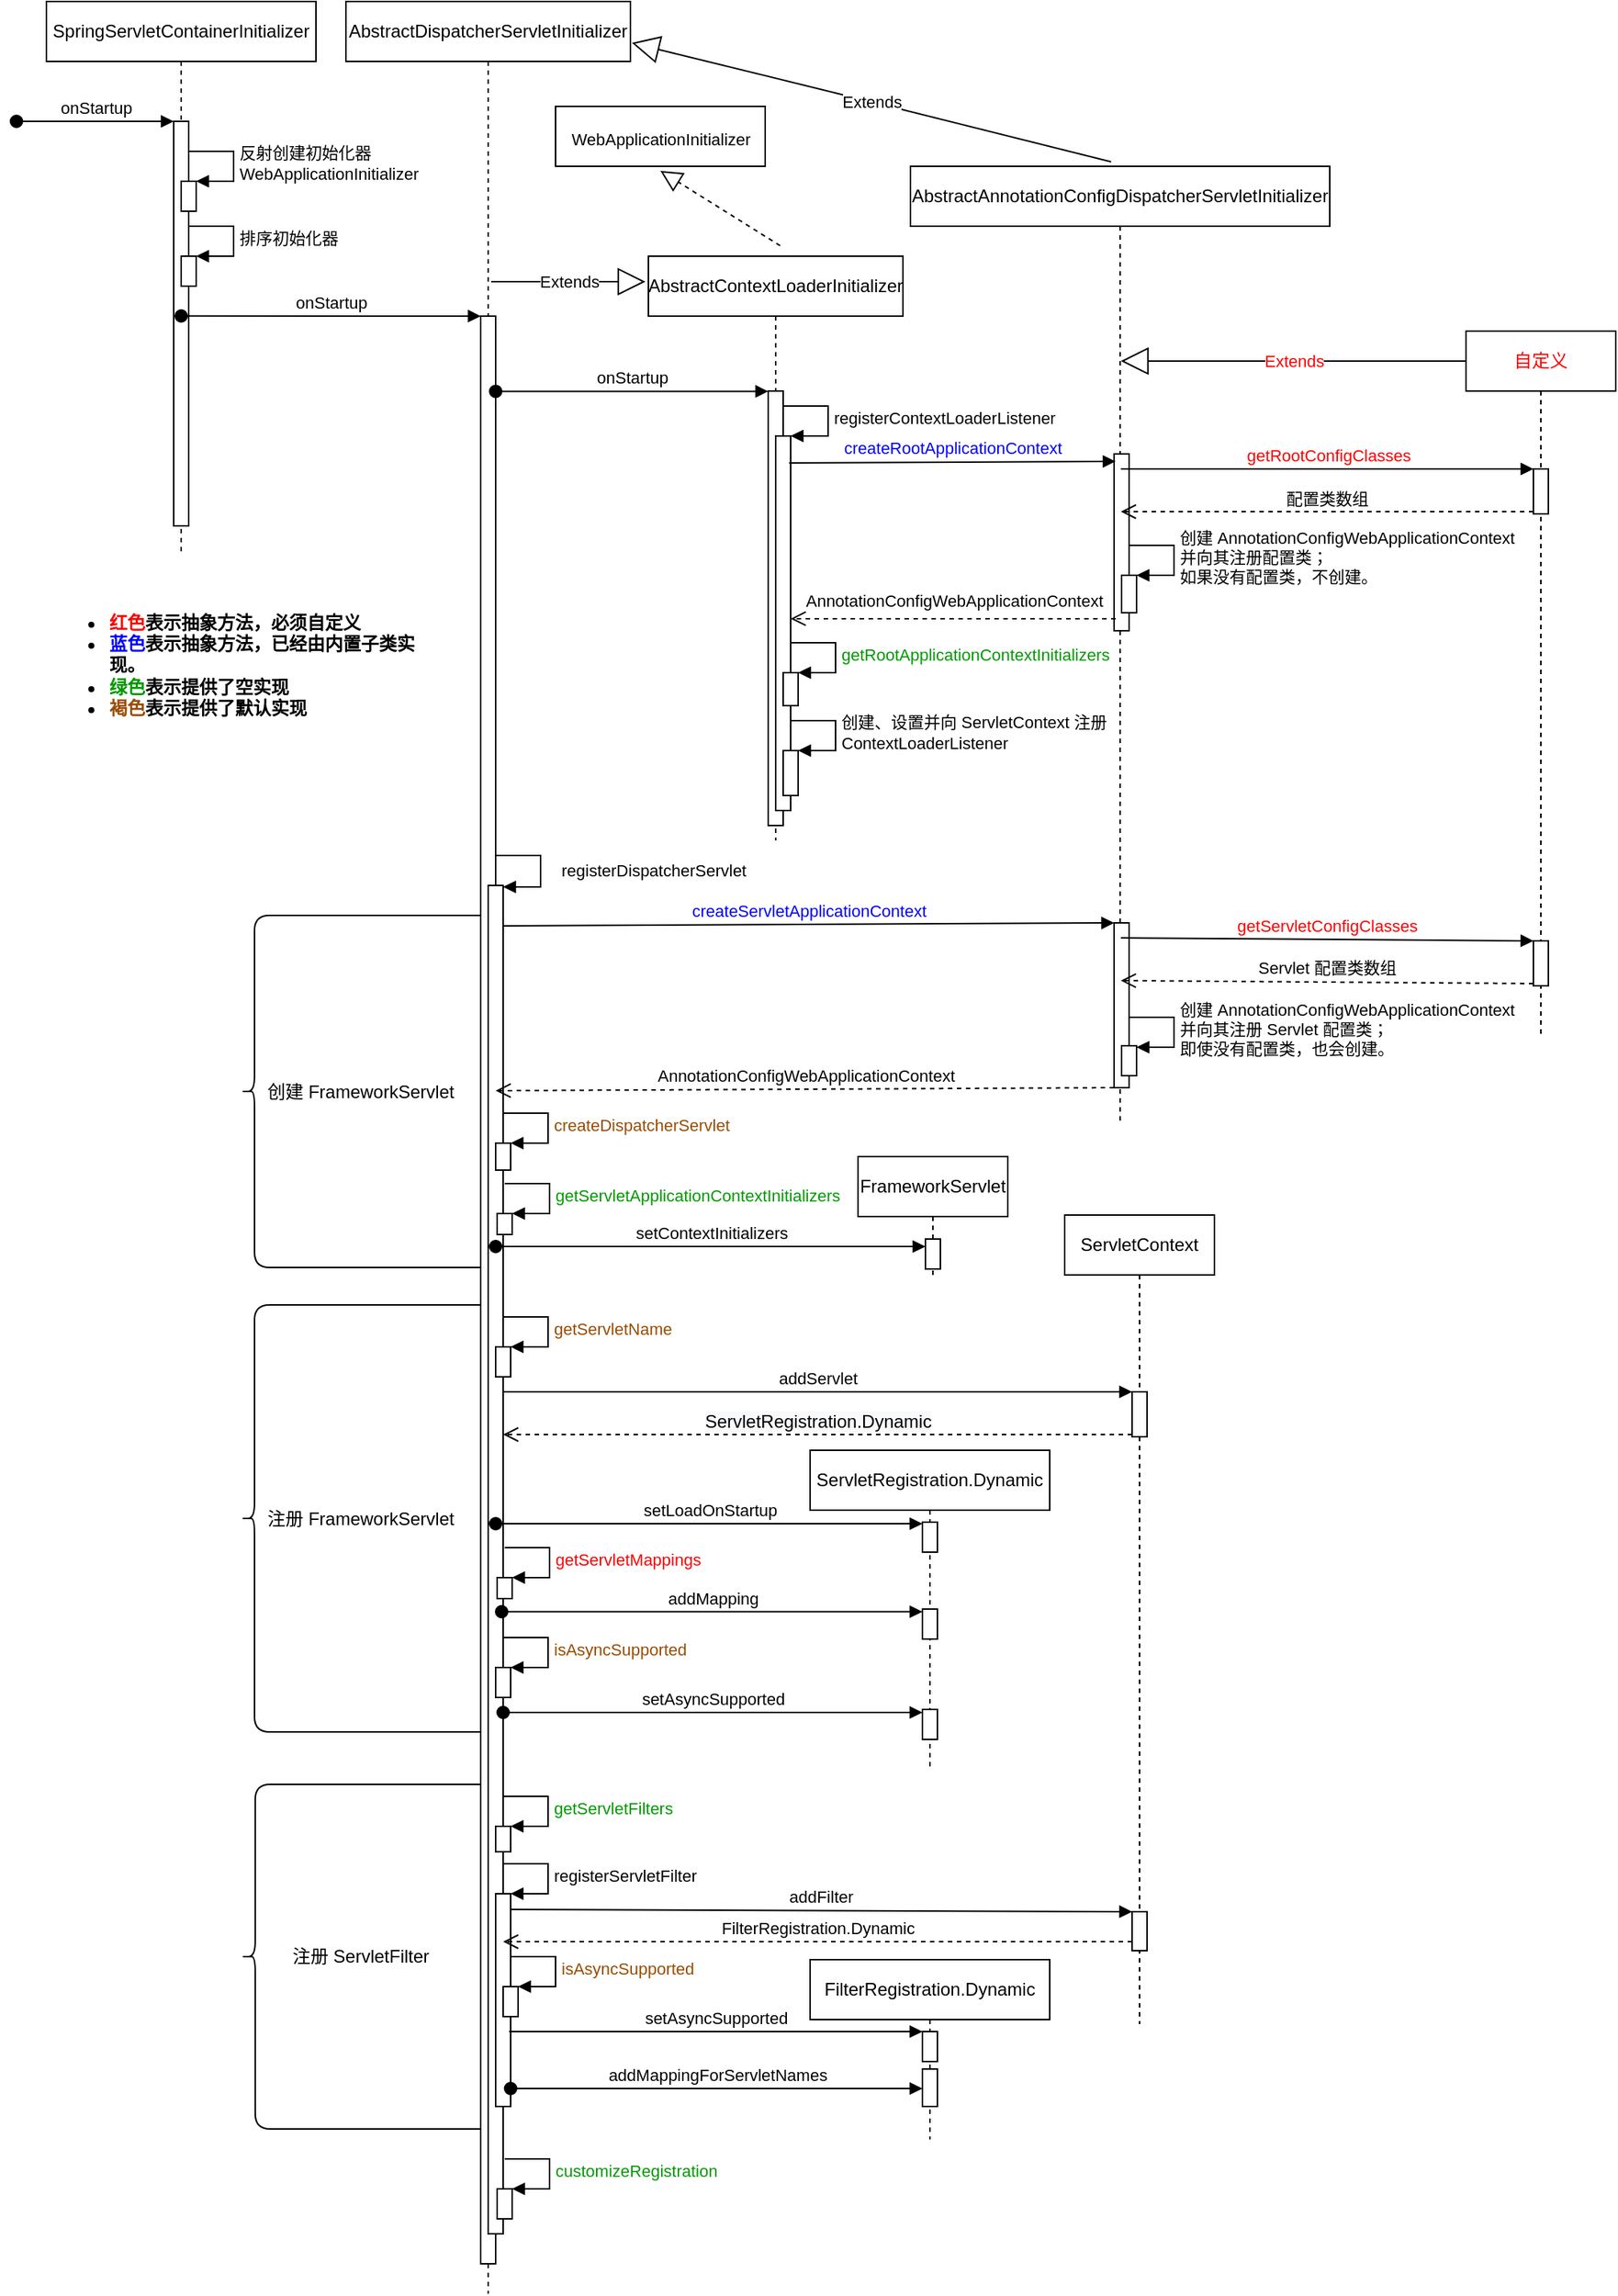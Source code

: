 <mxfile version="19.0.3" type="device"><diagram id="gr-QlPtTV0O7ZBV40Wtb" name="第 1 页"><mxGraphModel dx="942" dy="685" grid="1" gridSize="10" guides="1" tooltips="1" connect="1" arrows="1" fold="1" page="1" pageScale="1" pageWidth="827" pageHeight="1169" math="0" shadow="0"><root><mxCell id="0"/><mxCell id="1" parent="0"/><mxCell id="afPq-35f56I14CcNxfiK-1" value="SpringServletContainerInitializer" style="shape=umlLifeline;perimeter=lifelinePerimeter;whiteSpace=wrap;html=1;container=1;collapsible=0;recursiveResize=0;outlineConnect=0;" parent="1" vertex="1"><mxGeometry x="30" y="40" width="180" height="370" as="geometry"/></mxCell><mxCell id="afPq-35f56I14CcNxfiK-4" value="" style="html=1;points=[];perimeter=orthogonalPerimeter;" parent="afPq-35f56I14CcNxfiK-1" vertex="1"><mxGeometry x="85" y="80" width="10" height="270" as="geometry"/></mxCell><mxCell id="afPq-35f56I14CcNxfiK-5" value="onStartup" style="html=1;verticalAlign=bottom;startArrow=oval;endArrow=block;startSize=8;rounded=0;" parent="afPq-35f56I14CcNxfiK-1" target="afPq-35f56I14CcNxfiK-4" edge="1"><mxGeometry relative="1" as="geometry"><mxPoint x="-20" y="80" as="sourcePoint"/></mxGeometry></mxCell><mxCell id="afPq-35f56I14CcNxfiK-6" value="" style="html=1;points=[];perimeter=orthogonalPerimeter;" parent="afPq-35f56I14CcNxfiK-1" vertex="1"><mxGeometry x="90" y="120" width="10" height="20" as="geometry"/></mxCell><mxCell id="afPq-35f56I14CcNxfiK-7" value="反射创建初始化器&lt;br&gt;WebApplicationInitializer" style="edgeStyle=orthogonalEdgeStyle;html=1;align=left;spacingLeft=2;endArrow=block;rounded=0;entryX=1;entryY=0;" parent="afPq-35f56I14CcNxfiK-1" target="afPq-35f56I14CcNxfiK-6" edge="1"><mxGeometry relative="1" as="geometry"><mxPoint x="95" y="100" as="sourcePoint"/><Array as="points"><mxPoint x="125" y="100"/></Array></mxGeometry></mxCell><mxCell id="afPq-35f56I14CcNxfiK-8" value="" style="html=1;points=[];perimeter=orthogonalPerimeter;" parent="afPq-35f56I14CcNxfiK-1" vertex="1"><mxGeometry x="90" y="170" width="10" height="20" as="geometry"/></mxCell><mxCell id="afPq-35f56I14CcNxfiK-9" value="排序初始化器" style="edgeStyle=orthogonalEdgeStyle;html=1;align=left;spacingLeft=2;endArrow=block;rounded=0;entryX=1;entryY=0;" parent="afPq-35f56I14CcNxfiK-1" target="afPq-35f56I14CcNxfiK-8" edge="1"><mxGeometry relative="1" as="geometry"><mxPoint x="95" y="150" as="sourcePoint"/><Array as="points"><mxPoint x="125" y="150"/></Array></mxGeometry></mxCell><mxCell id="afPq-35f56I14CcNxfiK-3" value="AbstractDispatcherServletInitializer" style="shape=umlLifeline;perimeter=lifelinePerimeter;whiteSpace=wrap;html=1;container=1;collapsible=0;recursiveResize=0;outlineConnect=0;" parent="1" vertex="1"><mxGeometry x="230" y="40" width="190" height="1530" as="geometry"/></mxCell><mxCell id="afPq-35f56I14CcNxfiK-10" value="" style="html=1;points=[];perimeter=orthogonalPerimeter;" parent="afPq-35f56I14CcNxfiK-3" vertex="1"><mxGeometry x="90" y="210" width="10" height="1300" as="geometry"/></mxCell><mxCell id="afPq-35f56I14CcNxfiK-41" value="" style="html=1;points=[];perimeter=orthogonalPerimeter;" parent="afPq-35f56I14CcNxfiK-3" vertex="1"><mxGeometry x="95" y="590" width="10" height="900" as="geometry"/></mxCell><mxCell id="afPq-35f56I14CcNxfiK-42" value="registerDispatcherServlet" style="edgeStyle=orthogonalEdgeStyle;html=1;align=left;spacingLeft=2;endArrow=block;rounded=0;entryX=1;entryY=0;" parent="afPq-35f56I14CcNxfiK-3" edge="1"><mxGeometry x="0.314" y="10" relative="1" as="geometry"><mxPoint x="100" y="541" as="sourcePoint"/><Array as="points"><mxPoint x="100" y="570"/><mxPoint x="130" y="570"/><mxPoint x="130" y="591"/></Array><mxPoint x="105" y="591.0" as="targetPoint"/><mxPoint as="offset"/></mxGeometry></mxCell><mxCell id="afPq-35f56I14CcNxfiK-43" value="" style="html=1;points=[];perimeter=orthogonalPerimeter;" parent="afPq-35f56I14CcNxfiK-3" vertex="1"><mxGeometry x="100" y="898" width="10" height="20" as="geometry"/></mxCell><mxCell id="afPq-35f56I14CcNxfiK-44" value="&lt;font color=&quot;#994c00&quot;&gt;getServletName&lt;/font&gt;" style="edgeStyle=orthogonalEdgeStyle;html=1;align=left;spacingLeft=2;endArrow=block;rounded=0;entryX=1;entryY=0;" parent="afPq-35f56I14CcNxfiK-3" target="afPq-35f56I14CcNxfiK-43" edge="1"><mxGeometry relative="1" as="geometry"><mxPoint x="105" y="878" as="sourcePoint"/><Array as="points"><mxPoint x="135" y="878"/></Array></mxGeometry></mxCell><mxCell id="afPq-35f56I14CcNxfiK-53" value="" style="html=1;points=[];perimeter=orthogonalPerimeter;fontColor=#000000;" parent="afPq-35f56I14CcNxfiK-3" vertex="1"><mxGeometry x="100" y="762" width="10" height="18" as="geometry"/></mxCell><mxCell id="afPq-35f56I14CcNxfiK-54" value="&lt;font color=&quot;#994c00&quot;&gt;createDispatcherServlet&lt;/font&gt;" style="edgeStyle=orthogonalEdgeStyle;html=1;align=left;spacingLeft=2;endArrow=block;rounded=0;entryX=1;entryY=0;fontColor=#000000;" parent="afPq-35f56I14CcNxfiK-3" target="afPq-35f56I14CcNxfiK-53" edge="1"><mxGeometry relative="1" as="geometry"><mxPoint x="105" y="742" as="sourcePoint"/><Array as="points"><mxPoint x="135" y="742"/></Array></mxGeometry></mxCell><mxCell id="afPq-35f56I14CcNxfiK-55" value="" style="html=1;points=[];perimeter=orthogonalPerimeter;fontColor=#000000;" parent="afPq-35f56I14CcNxfiK-3" vertex="1"><mxGeometry x="101" y="809" width="10" height="14" as="geometry"/></mxCell><mxCell id="afPq-35f56I14CcNxfiK-56" value="&lt;font color=&quot;#009900&quot;&gt;getServletApplicationContextInitializers&lt;/font&gt;" style="edgeStyle=orthogonalEdgeStyle;html=1;align=left;spacingLeft=2;endArrow=block;rounded=0;entryX=1;entryY=0;fontColor=#000000;" parent="afPq-35f56I14CcNxfiK-3" target="afPq-35f56I14CcNxfiK-55" edge="1"><mxGeometry relative="1" as="geometry"><mxPoint x="106" y="789" as="sourcePoint"/><Array as="points"><mxPoint x="136" y="789"/></Array></mxGeometry></mxCell><mxCell id="afPq-35f56I14CcNxfiK-61" value="" style="html=1;points=[];perimeter=orthogonalPerimeter;fontColor=#000000;" parent="afPq-35f56I14CcNxfiK-3" vertex="1"><mxGeometry x="101" y="1052" width="10" height="14" as="geometry"/></mxCell><mxCell id="afPq-35f56I14CcNxfiK-62" value="&lt;font color=&quot;#ff0000&quot;&gt;getServletMappings&lt;/font&gt;" style="edgeStyle=orthogonalEdgeStyle;html=1;align=left;spacingLeft=2;endArrow=block;rounded=0;entryX=1;entryY=0;fontColor=#000000;" parent="afPq-35f56I14CcNxfiK-3" target="afPq-35f56I14CcNxfiK-61" edge="1"><mxGeometry relative="1" as="geometry"><mxPoint x="106" y="1032" as="sourcePoint"/><Array as="points"><mxPoint x="136" y="1032"/></Array></mxGeometry></mxCell><mxCell id="afPq-35f56I14CcNxfiK-70" value="" style="html=1;points=[];perimeter=orthogonalPerimeter;fontColor=#000000;" parent="afPq-35f56I14CcNxfiK-3" vertex="1"><mxGeometry x="100" y="1112" width="10" height="20" as="geometry"/></mxCell><mxCell id="afPq-35f56I14CcNxfiK-71" value="&lt;font color=&quot;#994c00&quot;&gt;isAsyncSupported&lt;/font&gt;" style="edgeStyle=orthogonalEdgeStyle;html=1;align=left;spacingLeft=2;endArrow=block;rounded=0;entryX=1;entryY=0;fontColor=#000000;" parent="afPq-35f56I14CcNxfiK-3" target="afPq-35f56I14CcNxfiK-70" edge="1"><mxGeometry relative="1" as="geometry"><mxPoint x="105" y="1092" as="sourcePoint"/><Array as="points"><mxPoint x="135" y="1092"/></Array></mxGeometry></mxCell><mxCell id="afPq-35f56I14CcNxfiK-74" value="" style="html=1;points=[];perimeter=orthogonalPerimeter;fontColor=#000000;" parent="afPq-35f56I14CcNxfiK-3" vertex="1"><mxGeometry x="100" y="1218" width="10" height="17" as="geometry"/></mxCell><mxCell id="afPq-35f56I14CcNxfiK-75" value="&lt;font color=&quot;#009900&quot;&gt;getServletFilters&lt;/font&gt;" style="edgeStyle=orthogonalEdgeStyle;html=1;align=left;spacingLeft=2;endArrow=block;rounded=0;entryX=1;entryY=0;fontColor=#000000;" parent="afPq-35f56I14CcNxfiK-3" target="afPq-35f56I14CcNxfiK-74" edge="1"><mxGeometry relative="1" as="geometry"><mxPoint x="105" y="1198" as="sourcePoint"/><Array as="points"><mxPoint x="135" y="1198"/></Array></mxGeometry></mxCell><mxCell id="afPq-35f56I14CcNxfiK-76" value="" style="html=1;points=[];perimeter=orthogonalPerimeter;fontColor=#000000;" parent="afPq-35f56I14CcNxfiK-3" vertex="1"><mxGeometry x="100" y="1263" width="10" height="142" as="geometry"/></mxCell><mxCell id="afPq-35f56I14CcNxfiK-77" value="registerServletFilter" style="edgeStyle=orthogonalEdgeStyle;html=1;align=left;spacingLeft=2;endArrow=block;rounded=0;entryX=1;entryY=0;fontColor=#000000;" parent="afPq-35f56I14CcNxfiK-3" target="afPq-35f56I14CcNxfiK-76" edge="1"><mxGeometry relative="1" as="geometry"><mxPoint x="105" y="1243" as="sourcePoint"/><Array as="points"><mxPoint x="135" y="1243"/></Array></mxGeometry></mxCell><mxCell id="afPq-35f56I14CcNxfiK-78" value="" style="html=1;points=[];perimeter=orthogonalPerimeter;fontColor=#000000;" parent="afPq-35f56I14CcNxfiK-3" vertex="1"><mxGeometry x="101" y="1460" width="10" height="20" as="geometry"/></mxCell><mxCell id="afPq-35f56I14CcNxfiK-79" value="&lt;font color=&quot;#009900&quot;&gt;customizeRegistration&lt;/font&gt;" style="edgeStyle=orthogonalEdgeStyle;html=1;align=left;spacingLeft=2;endArrow=block;rounded=0;entryX=1;entryY=0;fontColor=#000000;" parent="afPq-35f56I14CcNxfiK-3" target="afPq-35f56I14CcNxfiK-78" edge="1"><mxGeometry relative="1" as="geometry"><mxPoint x="106" y="1440" as="sourcePoint"/><Array as="points"><mxPoint x="136" y="1440"/></Array></mxGeometry></mxCell><mxCell id="VK9hHa4u3E6ETwRsCsRg-7" value="" style="html=1;points=[];perimeter=orthogonalPerimeter;fontColor=#000000;" vertex="1" parent="afPq-35f56I14CcNxfiK-3"><mxGeometry x="105" y="1325" width="10" height="20" as="geometry"/></mxCell><mxCell id="VK9hHa4u3E6ETwRsCsRg-8" value="&lt;font color=&quot;#994c00&quot;&gt;isAsyncSupported&lt;/font&gt;" style="edgeStyle=orthogonalEdgeStyle;html=1;align=left;spacingLeft=2;endArrow=block;rounded=0;entryX=1;entryY=0;fontColor=#000000;" edge="1" parent="afPq-35f56I14CcNxfiK-3" target="VK9hHa4u3E6ETwRsCsRg-7"><mxGeometry relative="1" as="geometry"><mxPoint x="110" y="1305" as="sourcePoint"/><Array as="points"><mxPoint x="140" y="1305"/></Array></mxGeometry></mxCell><mxCell id="VK9hHa4u3E6ETwRsCsRg-19" value="&lt;font color=&quot;#000000&quot;&gt;注册&amp;nbsp;ServletFilter&lt;/font&gt;" style="shape=curlyBracket;whiteSpace=wrap;html=1;rounded=1;fontColor=#009900;size=0.059;" vertex="1" parent="afPq-35f56I14CcNxfiK-3"><mxGeometry x="-70" y="1190" width="160" height="230" as="geometry"/></mxCell><mxCell id="VK9hHa4u3E6ETwRsCsRg-20" value="&lt;font color=&quot;#000000&quot;&gt;创建 FrameworkServlet&lt;/font&gt;" style="shape=curlyBracket;whiteSpace=wrap;html=1;rounded=1;fontColor=#009900;size=0.056;" vertex="1" parent="afPq-35f56I14CcNxfiK-3"><mxGeometry x="-70" y="610" width="160" height="235" as="geometry"/></mxCell><mxCell id="afPq-35f56I14CcNxfiK-11" value="onStartup" style="html=1;verticalAlign=bottom;startArrow=oval;endArrow=block;startSize=8;rounded=0;exitX=0.5;exitY=0.481;exitDx=0;exitDy=0;exitPerimeter=0;" parent="1" source="afPq-35f56I14CcNxfiK-4" target="afPq-35f56I14CcNxfiK-10" edge="1"><mxGeometry relative="1" as="geometry"><mxPoint x="305" y="260" as="sourcePoint"/></mxGeometry></mxCell><mxCell id="afPq-35f56I14CcNxfiK-13" value="AbstractContextLoaderInitializer" style="shape=umlLifeline;perimeter=lifelinePerimeter;whiteSpace=wrap;html=1;container=1;collapsible=0;recursiveResize=0;outlineConnect=0;" parent="1" vertex="1"><mxGeometry x="432" y="210" width="170" height="390" as="geometry"/></mxCell><mxCell id="afPq-35f56I14CcNxfiK-20" value="" style="html=1;points=[];perimeter=orthogonalPerimeter;" parent="afPq-35f56I14CcNxfiK-13" vertex="1"><mxGeometry x="80" y="90" width="10" height="290" as="geometry"/></mxCell><mxCell id="afPq-35f56I14CcNxfiK-23" value="" style="html=1;points=[];perimeter=orthogonalPerimeter;" parent="afPq-35f56I14CcNxfiK-13" vertex="1"><mxGeometry x="85" y="120" width="10" height="250" as="geometry"/></mxCell><mxCell id="afPq-35f56I14CcNxfiK-24" value="registerContextLoaderListener" style="edgeStyle=orthogonalEdgeStyle;html=1;align=left;spacingLeft=2;endArrow=block;rounded=0;entryX=1;entryY=0;" parent="afPq-35f56I14CcNxfiK-13" target="afPq-35f56I14CcNxfiK-23" edge="1"><mxGeometry relative="1" as="geometry"><mxPoint x="90" y="100" as="sourcePoint"/><Array as="points"><mxPoint x="120" y="100"/></Array></mxGeometry></mxCell><mxCell id="afPq-35f56I14CcNxfiK-39" value="" style="html=1;points=[];perimeter=orthogonalPerimeter;" parent="afPq-35f56I14CcNxfiK-13" vertex="1"><mxGeometry x="90" y="330" width="10" height="30" as="geometry"/></mxCell><mxCell id="afPq-35f56I14CcNxfiK-40" value="创建、设置并向 ServletContext 注册&lt;br&gt;ContextLoaderListener" style="edgeStyle=orthogonalEdgeStyle;html=1;align=left;spacingLeft=2;endArrow=block;rounded=0;entryX=1;entryY=0;" parent="afPq-35f56I14CcNxfiK-13" target="afPq-35f56I14CcNxfiK-39" edge="1"><mxGeometry relative="1" as="geometry"><mxPoint x="95" y="310" as="sourcePoint"/><Array as="points"><mxPoint x="125" y="310"/></Array></mxGeometry></mxCell><mxCell id="afPq-35f56I14CcNxfiK-105" value="" style="html=1;points=[];perimeter=orthogonalPerimeter;fontSize=18;fontColor=#000000;" parent="afPq-35f56I14CcNxfiK-13" vertex="1"><mxGeometry x="90" y="278" width="10" height="22" as="geometry"/></mxCell><mxCell id="afPq-35f56I14CcNxfiK-106" value="&lt;font color=&quot;#009900&quot;&gt;getRootApplicationContextInitializers&lt;/font&gt;" style="edgeStyle=orthogonalEdgeStyle;html=1;align=left;spacingLeft=2;endArrow=block;rounded=0;entryX=1;entryY=0;fontSize=11;fontColor=#000000;" parent="afPq-35f56I14CcNxfiK-13" target="afPq-35f56I14CcNxfiK-105" edge="1"><mxGeometry relative="1" as="geometry"><mxPoint x="95" y="258" as="sourcePoint"/><Array as="points"><mxPoint x="125" y="258"/></Array></mxGeometry></mxCell><mxCell id="afPq-35f56I14CcNxfiK-21" value="onStartup" style="html=1;verticalAlign=bottom;startArrow=oval;endArrow=block;startSize=8;rounded=0;exitX=1;exitY=0.054;exitDx=0;exitDy=0;exitPerimeter=0;" parent="1" edge="1"><mxGeometry relative="1" as="geometry"><mxPoint x="330" y="300.2" as="sourcePoint"/><mxPoint x="512" y="300.2" as="targetPoint"/></mxGeometry></mxCell><mxCell id="afPq-35f56I14CcNxfiK-25" value="AbstractAnnotationConfigDispatcherServletInitializer" style="shape=umlLifeline;perimeter=lifelinePerimeter;whiteSpace=wrap;html=1;container=1;collapsible=0;recursiveResize=0;outlineConnect=0;" parent="1" vertex="1"><mxGeometry x="607" y="150" width="280" height="640" as="geometry"/></mxCell><mxCell id="afPq-35f56I14CcNxfiK-35" value="创建 AnnotationConfigWebApplicationContext&lt;br&gt;并向其注册配置类；&lt;br&gt;如果没有配置类，不创建。" style="edgeStyle=orthogonalEdgeStyle;html=1;align=left;spacingLeft=2;endArrow=block;rounded=0;entryX=1;entryY=0;" parent="afPq-35f56I14CcNxfiK-25" target="afPq-35f56I14CcNxfiK-34" edge="1"><mxGeometry relative="1" as="geometry"><mxPoint x="146" y="253" as="sourcePoint"/><Array as="points"><mxPoint x="176" y="253"/></Array></mxGeometry></mxCell><mxCell id="afPq-35f56I14CcNxfiK-36" value="" style="html=1;points=[];perimeter=orthogonalPerimeter;" parent="afPq-35f56I14CcNxfiK-25" vertex="1"><mxGeometry x="136" y="192" width="10" height="118" as="geometry"/></mxCell><mxCell id="afPq-35f56I14CcNxfiK-34" value="" style="html=1;points=[];perimeter=orthogonalPerimeter;" parent="afPq-35f56I14CcNxfiK-25" vertex="1"><mxGeometry x="141" y="273" width="10" height="25" as="geometry"/></mxCell><mxCell id="afPq-35f56I14CcNxfiK-45" value="" style="html=1;points=[];perimeter=orthogonalPerimeter;fontColor=#000000;" parent="afPq-35f56I14CcNxfiK-25" vertex="1"><mxGeometry x="136" y="505" width="10" height="110" as="geometry"/></mxCell><mxCell id="afPq-35f56I14CcNxfiK-51" value="" style="html=1;points=[];perimeter=orthogonalPerimeter;fontColor=#000000;" parent="afPq-35f56I14CcNxfiK-25" vertex="1"><mxGeometry x="141" y="587" width="10" height="20" as="geometry"/></mxCell><mxCell id="afPq-35f56I14CcNxfiK-52" value="创建 AnnotationConfigWebApplicationContext&lt;br&gt;并向其注册&amp;nbsp;Servlet&amp;nbsp;配置类；&lt;br&gt;即使没有配置类，也会创建。" style="edgeStyle=orthogonalEdgeStyle;html=1;align=left;spacingLeft=2;endArrow=block;rounded=0;entryX=1;entryY=0;fontColor=#000000;" parent="afPq-35f56I14CcNxfiK-25" edge="1"><mxGeometry relative="1" as="geometry"><mxPoint x="146" y="568" as="sourcePoint"/><Array as="points"><mxPoint x="176" y="568"/></Array><mxPoint x="151" y="588" as="targetPoint"/></mxGeometry></mxCell><mxCell id="afPq-35f56I14CcNxfiK-27" value="&lt;font color=&quot;#0000ff&quot;&gt;createRootApplicationContext&lt;/font&gt;" style="html=1;verticalAlign=bottom;endArrow=block;entryX=0.1;entryY=0.042;rounded=0;exitX=0.9;exitY=0.072;exitDx=0;exitDy=0;exitPerimeter=0;entryDx=0;entryDy=0;entryPerimeter=0;" parent="1" source="afPq-35f56I14CcNxfiK-23" target="afPq-35f56I14CcNxfiK-36" edge="1"><mxGeometry relative="1" as="geometry"><mxPoint x="545" y="350" as="sourcePoint"/><mxPoint x="733" y="350" as="targetPoint"/></mxGeometry></mxCell><mxCell id="afPq-35f56I14CcNxfiK-28" value="&lt;span style=&quot;text-align: left;&quot;&gt;AnnotationConfigWebApplicationContext&lt;/span&gt;" style="html=1;verticalAlign=bottom;endArrow=open;dashed=1;endSize=8;exitX=0.1;exitY=0.932;rounded=0;exitDx=0;exitDy=0;exitPerimeter=0;" parent="1" source="afPq-35f56I14CcNxfiK-36" target="afPq-35f56I14CcNxfiK-23" edge="1"><mxGeometry y="-3" relative="1" as="geometry"><mxPoint x="620" y="406" as="targetPoint"/><mxPoint x="733" y="453.5" as="sourcePoint"/><mxPoint as="offset"/></mxGeometry></mxCell><mxCell id="afPq-35f56I14CcNxfiK-30" value="自定义" style="shape=umlLifeline;perimeter=lifelinePerimeter;whiteSpace=wrap;html=1;container=1;collapsible=0;recursiveResize=0;outlineConnect=0;fontColor=#FF0000;" parent="1" vertex="1"><mxGeometry x="978" y="260" width="100" height="470" as="geometry"/></mxCell><mxCell id="afPq-35f56I14CcNxfiK-31" value="" style="html=1;points=[];perimeter=orthogonalPerimeter;" parent="afPq-35f56I14CcNxfiK-30" vertex="1"><mxGeometry x="45" y="92" width="10" height="30" as="geometry"/></mxCell><mxCell id="afPq-35f56I14CcNxfiK-48" value="" style="html=1;points=[];perimeter=orthogonalPerimeter;fontColor=#000000;" parent="afPq-35f56I14CcNxfiK-30" vertex="1"><mxGeometry x="45" y="407" width="10" height="30" as="geometry"/></mxCell><mxCell id="afPq-35f56I14CcNxfiK-46" value="&lt;font color=&quot;#0000ff&quot;&gt;createServletApplicationContext&lt;/font&gt;" style="html=1;verticalAlign=bottom;endArrow=block;entryX=0;entryY=0;rounded=0;fontColor=#000000;" parent="1" target="afPq-35f56I14CcNxfiK-45" edge="1"><mxGeometry relative="1" as="geometry"><mxPoint x="335" y="657" as="sourcePoint"/></mxGeometry></mxCell><mxCell id="afPq-35f56I14CcNxfiK-49" value="&lt;font color=&quot;#ff0000&quot;&gt;getServletConfigClasses&lt;/font&gt;" style="html=1;verticalAlign=bottom;endArrow=block;entryX=0;entryY=0;rounded=0;fontColor=#000000;" parent="1" target="afPq-35f56I14CcNxfiK-48" edge="1"><mxGeometry relative="1" as="geometry"><mxPoint x="747.5" y="665" as="sourcePoint"/></mxGeometry></mxCell><mxCell id="afPq-35f56I14CcNxfiK-50" value="&lt;span style=&quot;text-align: left;&quot;&gt;Servlet&amp;nbsp;配置类数组&lt;/span&gt;" style="html=1;verticalAlign=bottom;endArrow=open;dashed=1;endSize=8;exitX=0;exitY=0.95;rounded=0;fontColor=#000000;" parent="1" source="afPq-35f56I14CcNxfiK-48" edge="1"><mxGeometry relative="1" as="geometry"><mxPoint x="747.5" y="693.5" as="targetPoint"/></mxGeometry></mxCell><mxCell id="afPq-35f56I14CcNxfiK-47" value="&lt;span style=&quot;text-align: left;&quot;&gt;AnnotationConfigWebApplicationContext&lt;/span&gt;" style="html=1;verticalAlign=bottom;endArrow=open;dashed=1;endSize=8;rounded=0;fontColor=#000000;" parent="1" source="afPq-35f56I14CcNxfiK-45" edge="1"><mxGeometry relative="1" as="geometry"><mxPoint x="330" y="767" as="targetPoint"/><mxPoint x="730" y="763" as="sourcePoint"/></mxGeometry></mxCell><mxCell id="afPq-35f56I14CcNxfiK-63" value="ServletRegistration.Dynamic" style="shape=umlLifeline;perimeter=lifelinePerimeter;whiteSpace=wrap;html=1;container=1;collapsible=0;recursiveResize=0;outlineConnect=0;fontColor=#000000;" parent="1" vertex="1"><mxGeometry x="540" y="1007" width="160" height="211" as="geometry"/></mxCell><mxCell id="afPq-35f56I14CcNxfiK-66" value="" style="html=1;points=[];perimeter=orthogonalPerimeter;fontColor=#000000;" parent="afPq-35f56I14CcNxfiK-63" vertex="1"><mxGeometry x="75" y="48" width="10" height="20" as="geometry"/></mxCell><mxCell id="afPq-35f56I14CcNxfiK-68" value="" style="html=1;points=[];perimeter=orthogonalPerimeter;fontColor=#000000;" parent="afPq-35f56I14CcNxfiK-63" vertex="1"><mxGeometry x="75" y="106" width="10" height="20" as="geometry"/></mxCell><mxCell id="afPq-35f56I14CcNxfiK-72" value="" style="html=1;points=[];perimeter=orthogonalPerimeter;fontColor=#000000;" parent="afPq-35f56I14CcNxfiK-63" vertex="1"><mxGeometry x="75" y="173" width="10" height="20" as="geometry"/></mxCell><mxCell id="afPq-35f56I14CcNxfiK-67" value="setLoadOnStartup" style="html=1;verticalAlign=bottom;startArrow=oval;endArrow=block;startSize=8;rounded=0;fontColor=#000000;" parent="1" target="afPq-35f56I14CcNxfiK-66" edge="1"><mxGeometry relative="1" as="geometry"><mxPoint x="330" y="1056" as="sourcePoint"/></mxGeometry></mxCell><mxCell id="afPq-35f56I14CcNxfiK-69" value="addMapping" style="html=1;verticalAlign=bottom;startArrow=oval;endArrow=block;startSize=8;rounded=0;fontColor=#000000;exitX=0.9;exitY=0.775;exitDx=0;exitDy=0;exitPerimeter=0;" parent="1" target="afPq-35f56I14CcNxfiK-68" edge="1"><mxGeometry relative="1" as="geometry"><mxPoint x="334" y="1114.75" as="sourcePoint"/></mxGeometry></mxCell><mxCell id="afPq-35f56I14CcNxfiK-73" value="setAsyncSupported" style="html=1;verticalAlign=bottom;startArrow=oval;endArrow=block;startSize=8;rounded=0;fontColor=#000000;" parent="1" target="afPq-35f56I14CcNxfiK-72" edge="1"><mxGeometry relative="1" as="geometry"><mxPoint x="335" y="1182" as="sourcePoint"/></mxGeometry></mxCell><mxCell id="afPq-35f56I14CcNxfiK-80" value="FrameworkServlet" style="shape=umlLifeline;perimeter=lifelinePerimeter;whiteSpace=wrap;html=1;container=1;collapsible=0;recursiveResize=0;outlineConnect=0;fontColor=#000000;" parent="1" vertex="1"><mxGeometry x="572" y="811" width="100" height="80" as="geometry"/></mxCell><mxCell id="afPq-35f56I14CcNxfiK-85" value="" style="html=1;points=[];perimeter=orthogonalPerimeter;fontColor=#000000;" parent="afPq-35f56I14CcNxfiK-80" vertex="1"><mxGeometry x="45" y="55" width="10" height="20" as="geometry"/></mxCell><mxCell id="afPq-35f56I14CcNxfiK-86" value="setContextInitializers" style="html=1;verticalAlign=bottom;startArrow=oval;endArrow=block;startSize=8;rounded=0;fontColor=#000000;" parent="1" target="afPq-35f56I14CcNxfiK-85" edge="1"><mxGeometry relative="1" as="geometry"><mxPoint x="330" y="871" as="sourcePoint"/></mxGeometry></mxCell><mxCell id="afPq-35f56I14CcNxfiK-92" value="&lt;span style=&quot;font-size: 12px; background-color: rgb(248, 249, 250);&quot;&gt;ServletRegistration.Dynamic&lt;/span&gt;" style="html=1;verticalAlign=bottom;endArrow=open;dashed=1;endSize=8;exitX=0;exitY=0.95;rounded=0;fontColor=#000000;" parent="1" source="afPq-35f56I14CcNxfiK-90" edge="1"><mxGeometry relative="1" as="geometry"><mxPoint x="335" y="996.5" as="targetPoint"/></mxGeometry></mxCell><mxCell id="afPq-35f56I14CcNxfiK-91" value="addServlet" style="html=1;verticalAlign=bottom;endArrow=block;entryX=0;entryY=0;rounded=0;fontColor=#000000;" parent="1" target="afPq-35f56I14CcNxfiK-90" edge="1"><mxGeometry relative="1" as="geometry"><mxPoint x="335" y="968" as="sourcePoint"/></mxGeometry></mxCell><mxCell id="afPq-35f56I14CcNxfiK-97" value="Extends" style="endArrow=block;endSize=16;endFill=0;html=1;rounded=0;fontColor=#FF0000;" parent="1" edge="1"><mxGeometry width="160" relative="1" as="geometry"><mxPoint x="978.5" y="280" as="sourcePoint"/><mxPoint x="747.5" y="280" as="targetPoint"/><Array as="points"><mxPoint x="869" y="280"/></Array></mxGeometry></mxCell><mxCell id="afPq-35f56I14CcNxfiK-98" value="Extends" style="endArrow=block;endSize=16;endFill=0;html=1;rounded=0;fontColor=#000000;entryX=1;entryY=0.016;entryDx=0;entryDy=0;entryPerimeter=0;" parent="1" edge="1"><mxGeometry width="160" relative="1" as="geometry"><mxPoint x="741" y="147" as="sourcePoint"/><mxPoint x="421" y="67.64" as="targetPoint"/><Array as="points"><mxPoint x="581" y="107"/></Array></mxGeometry></mxCell><mxCell id="afPq-35f56I14CcNxfiK-99" value="Extends" style="endArrow=block;endSize=16;endFill=0;html=1;rounded=0;fontColor=#000000;" parent="1" edge="1"><mxGeometry width="160" relative="1" as="geometry"><mxPoint x="327" y="227" as="sourcePoint"/><mxPoint x="430" y="227" as="targetPoint"/><Array as="points"><mxPoint x="353" y="227"/></Array></mxGeometry></mxCell><mxCell id="afPq-35f56I14CcNxfiK-32" value="&lt;font color=&quot;#ff0000&quot;&gt;getRootConfigClasses&lt;/font&gt;" style="html=1;verticalAlign=bottom;endArrow=block;entryX=0;entryY=0;rounded=0;" parent="1" target="afPq-35f56I14CcNxfiK-31" edge="1"><mxGeometry relative="1" as="geometry"><mxPoint x="747.5" y="352" as="sourcePoint"/></mxGeometry></mxCell><mxCell id="afPq-35f56I14CcNxfiK-33" value="配置类数组" style="html=1;verticalAlign=bottom;endArrow=open;dashed=1;endSize=8;exitX=0;exitY=0.95;rounded=0;" parent="1" source="afPq-35f56I14CcNxfiK-31" edge="1"><mxGeometry relative="1" as="geometry"><mxPoint x="747.5" y="380.5" as="targetPoint"/></mxGeometry></mxCell><mxCell id="afPq-35f56I14CcNxfiK-87" value="ServletContext" style="shape=umlLifeline;perimeter=lifelinePerimeter;whiteSpace=wrap;html=1;container=1;collapsible=0;recursiveResize=0;outlineConnect=0;fontColor=#000000;" parent="1" vertex="1"><mxGeometry x="710" y="850" width="100" height="540" as="geometry"/></mxCell><mxCell id="afPq-35f56I14CcNxfiK-90" value="" style="html=1;points=[];perimeter=orthogonalPerimeter;fontColor=#000000;" parent="afPq-35f56I14CcNxfiK-87" vertex="1"><mxGeometry x="45" y="118" width="10" height="30" as="geometry"/></mxCell><mxCell id="VK9hHa4u3E6ETwRsCsRg-4" value="" style="html=1;points=[];perimeter=orthogonalPerimeter;fontColor=#994C00;" vertex="1" parent="afPq-35f56I14CcNxfiK-87"><mxGeometry x="45" y="465" width="10" height="26" as="geometry"/></mxCell><mxCell id="afPq-35f56I14CcNxfiK-100" value="&lt;p style=&quot;font-size: 18px;&quot;&gt;&lt;/p&gt;&lt;ul&gt;&lt;li&gt;&lt;b&gt;&lt;font color=&quot;#ff0000&quot;&gt;红色&lt;/font&gt;表示抽象方法，必须自定义&lt;/b&gt;&lt;/li&gt;&lt;li&gt;&lt;b&gt;&lt;font color=&quot;#0000ff&quot;&gt;蓝色&lt;/font&gt;表示抽象方法，已经由内置子类实现。&lt;/b&gt;&lt;/li&gt;&lt;li&gt;&lt;b&gt;&lt;font color=&quot;#009900&quot;&gt;绿色&lt;/font&gt;表示提供了空实现&lt;/b&gt;&lt;/li&gt;&lt;li&gt;&lt;b&gt;&lt;font color=&quot;#994c00&quot;&gt;褐色&lt;/font&gt;表示提供了默认实现&lt;/b&gt;&lt;/li&gt;&lt;/ul&gt;&lt;p&gt;&lt;/p&gt;" style="text;html=1;strokeColor=none;fillColor=none;align=left;verticalAlign=middle;whiteSpace=wrap;rounded=0;fontColor=#000000;" parent="1" vertex="1"><mxGeometry x="30" y="440" width="270" height="80" as="geometry"/></mxCell><mxCell id="afPq-35f56I14CcNxfiK-102" value="" style="endArrow=block;dashed=1;endFill=0;endSize=12;html=1;rounded=0;fontSize=18;fontColor=#00CC00;entryX=0.5;entryY=1;entryDx=0;entryDy=0;" parent="1" edge="1"><mxGeometry width="160" relative="1" as="geometry"><mxPoint x="520" y="203" as="sourcePoint"/><mxPoint x="440" y="153" as="targetPoint"/></mxGeometry></mxCell><mxCell id="afPq-35f56I14CcNxfiK-103" value="&lt;span style=&quot;color: rgb(0, 0, 0); font-size: 11px; text-align: left; background-color: rgb(255, 255, 255);&quot;&gt;WebApplicationInitializer&lt;/span&gt;" style="html=1;fontSize=18;fontColor=#00CC00;" parent="1" vertex="1"><mxGeometry x="370" y="110" width="140" height="40" as="geometry"/></mxCell><mxCell id="VK9hHa4u3E6ETwRsCsRg-5" value="addFilter" style="html=1;verticalAlign=bottom;endArrow=block;entryX=0;entryY=0;rounded=0;fontColor=#000000;exitX=1;exitY=0.074;exitDx=0;exitDy=0;exitPerimeter=0;" edge="1" target="VK9hHa4u3E6ETwRsCsRg-4" parent="1" source="afPq-35f56I14CcNxfiK-76"><mxGeometry relative="1" as="geometry"><mxPoint x="470" y="1315" as="sourcePoint"/></mxGeometry></mxCell><UserObject label="FilterRegistration.Dynamic" id="VK9hHa4u3E6ETwRsCsRg-6"><mxCell style="html=1;verticalAlign=bottom;endArrow=open;dashed=1;endSize=8;rounded=0;fontColor=#000000;" edge="1" source="VK9hHa4u3E6ETwRsCsRg-4" parent="1"><mxGeometry relative="1" as="geometry"><mxPoint x="335" y="1335" as="targetPoint"/></mxGeometry></mxCell></UserObject><mxCell id="VK9hHa4u3E6ETwRsCsRg-9" value="FilterRegistration.Dynamic" style="shape=umlLifeline;perimeter=lifelinePerimeter;whiteSpace=wrap;html=1;container=1;collapsible=0;recursiveResize=0;outlineConnect=0;fontColor=#000000;" vertex="1" parent="1"><mxGeometry x="540" y="1347" width="160" height="120" as="geometry"/></mxCell><mxCell id="VK9hHa4u3E6ETwRsCsRg-13" value="" style="html=1;points=[];perimeter=orthogonalPerimeter;fontColor=#994C00;" vertex="1" parent="VK9hHa4u3E6ETwRsCsRg-9"><mxGeometry x="75" y="48" width="10" height="20" as="geometry"/></mxCell><mxCell id="VK9hHa4u3E6ETwRsCsRg-16" value="" style="html=1;points=[];perimeter=orthogonalPerimeter;fontColor=#000000;" vertex="1" parent="VK9hHa4u3E6ETwRsCsRg-9"><mxGeometry x="75" y="73" width="10" height="25" as="geometry"/></mxCell><mxCell id="VK9hHa4u3E6ETwRsCsRg-14" value="setAsyncSupported" style="html=1;verticalAlign=bottom;endArrow=block;entryX=0;entryY=0;rounded=0;fontColor=#000000;exitX=0.9;exitY=0.648;exitDx=0;exitDy=0;exitPerimeter=0;" edge="1" target="VK9hHa4u3E6ETwRsCsRg-13" parent="1" source="afPq-35f56I14CcNxfiK-76"><mxGeometry relative="1" as="geometry"><mxPoint x="374" y="1405" as="sourcePoint"/></mxGeometry></mxCell><mxCell id="VK9hHa4u3E6ETwRsCsRg-17" value="addMappingForServletNames" style="html=1;verticalAlign=bottom;startArrow=oval;endArrow=block;startSize=8;rounded=0;fontColor=#000000;" edge="1" target="VK9hHa4u3E6ETwRsCsRg-16" parent="1"><mxGeometry relative="1" as="geometry"><mxPoint x="340" y="1433" as="sourcePoint"/></mxGeometry></mxCell><mxCell id="VK9hHa4u3E6ETwRsCsRg-18" value="&lt;font color=&quot;#000000&quot;&gt;注册 FrameworkServlet&lt;/font&gt;" style="shape=curlyBracket;whiteSpace=wrap;html=1;rounded=1;fontColor=#009900;size=0.056;" vertex="1" parent="1"><mxGeometry x="160" y="910" width="160" height="285" as="geometry"/></mxCell></root></mxGraphModel></diagram></mxfile>